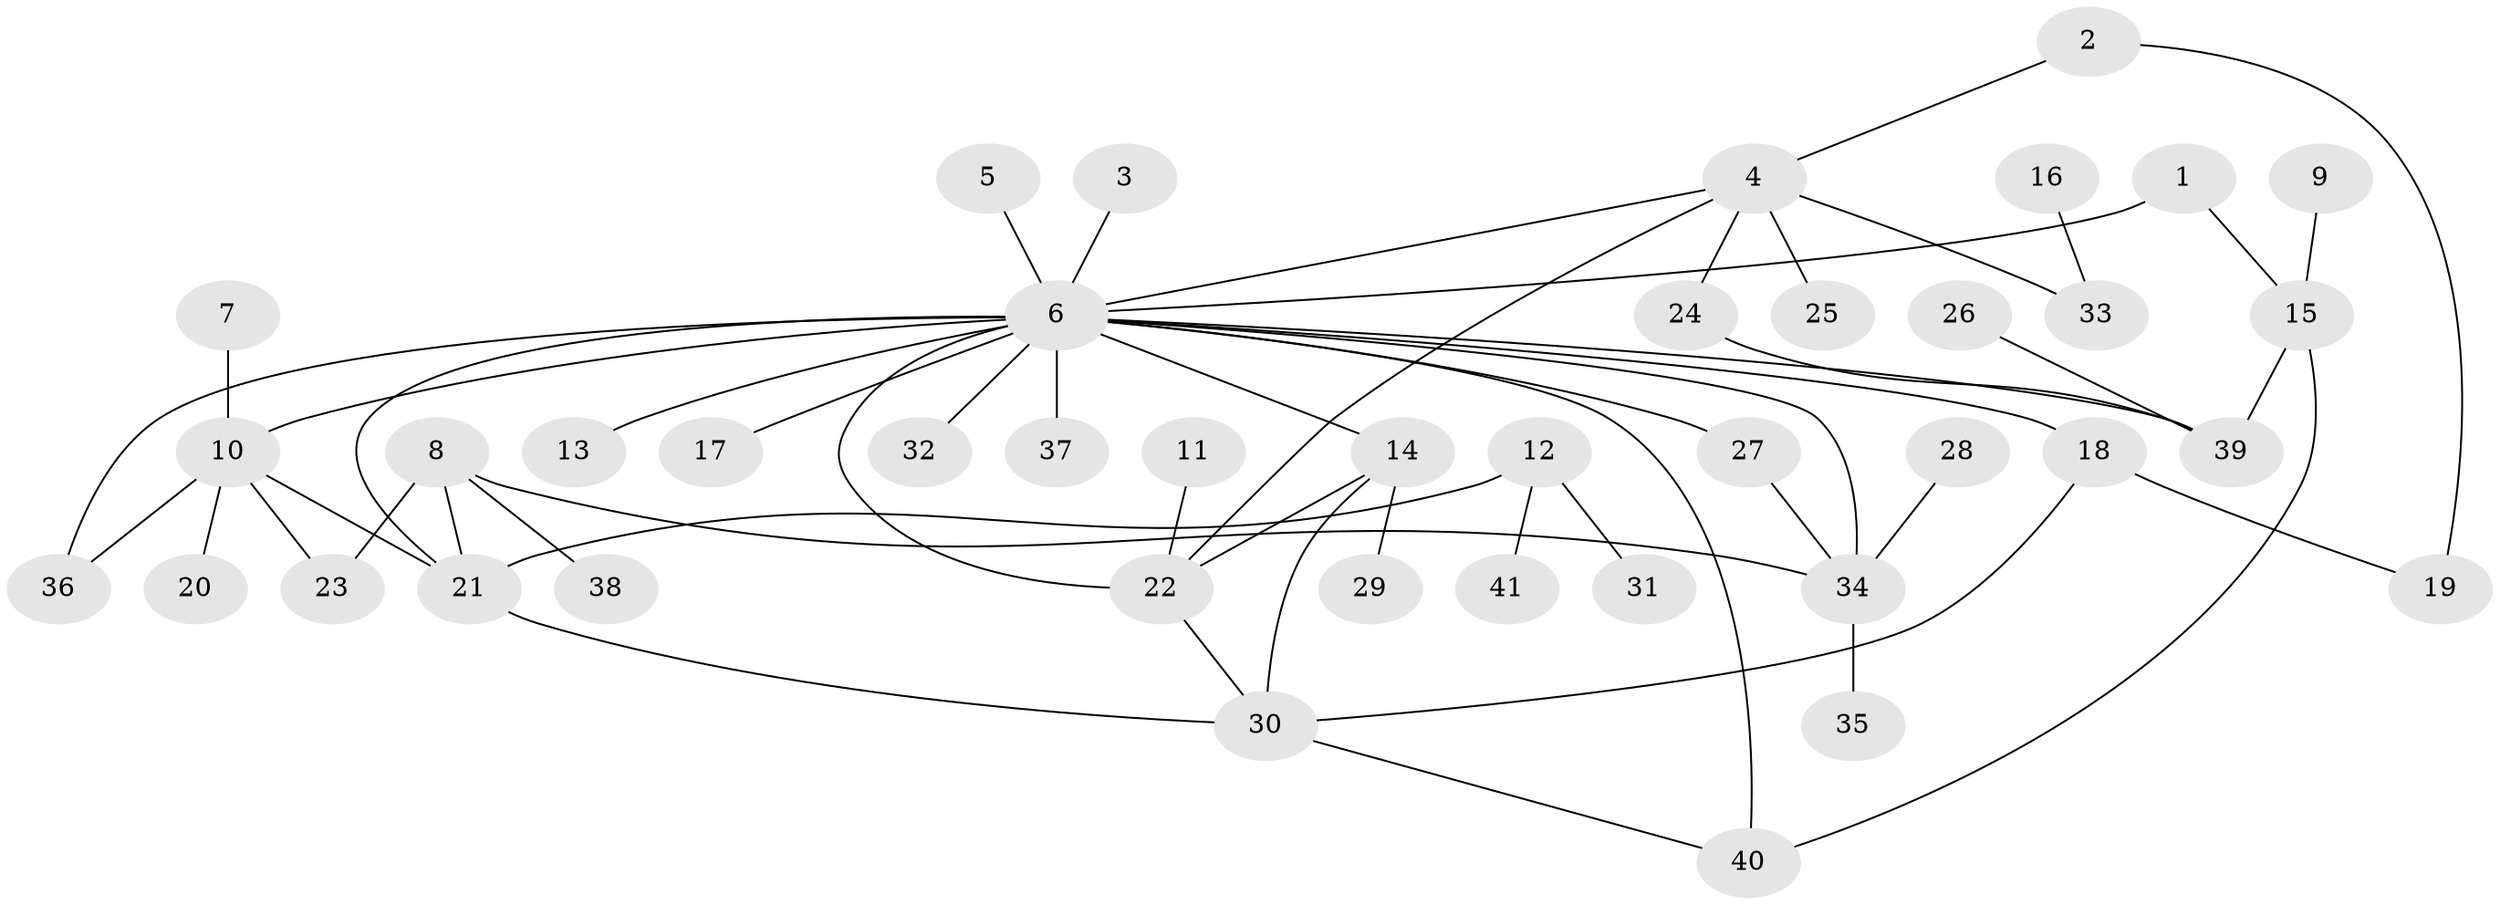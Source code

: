 // original degree distribution, {23: 0.012345679012345678, 4: 0.07407407407407407, 2: 0.19753086419753085, 8: 0.012345679012345678, 1: 0.5432098765432098, 9: 0.012345679012345678, 6: 0.024691358024691357, 7: 0.04938271604938271, 3: 0.07407407407407407}
// Generated by graph-tools (version 1.1) at 2025/01/03/09/25 03:01:49]
// undirected, 41 vertices, 55 edges
graph export_dot {
graph [start="1"]
  node [color=gray90,style=filled];
  1;
  2;
  3;
  4;
  5;
  6;
  7;
  8;
  9;
  10;
  11;
  12;
  13;
  14;
  15;
  16;
  17;
  18;
  19;
  20;
  21;
  22;
  23;
  24;
  25;
  26;
  27;
  28;
  29;
  30;
  31;
  32;
  33;
  34;
  35;
  36;
  37;
  38;
  39;
  40;
  41;
  1 -- 6 [weight=1.0];
  1 -- 15 [weight=1.0];
  2 -- 4 [weight=1.0];
  2 -- 19 [weight=1.0];
  3 -- 6 [weight=1.0];
  4 -- 6 [weight=1.0];
  4 -- 22 [weight=1.0];
  4 -- 24 [weight=1.0];
  4 -- 25 [weight=1.0];
  4 -- 33 [weight=1.0];
  5 -- 6 [weight=1.0];
  6 -- 10 [weight=1.0];
  6 -- 13 [weight=1.0];
  6 -- 14 [weight=1.0];
  6 -- 17 [weight=1.0];
  6 -- 18 [weight=1.0];
  6 -- 21 [weight=2.0];
  6 -- 22 [weight=1.0];
  6 -- 27 [weight=1.0];
  6 -- 32 [weight=1.0];
  6 -- 34 [weight=1.0];
  6 -- 36 [weight=1.0];
  6 -- 37 [weight=1.0];
  6 -- 39 [weight=1.0];
  6 -- 40 [weight=1.0];
  7 -- 10 [weight=1.0];
  8 -- 21 [weight=1.0];
  8 -- 23 [weight=1.0];
  8 -- 34 [weight=1.0];
  8 -- 38 [weight=1.0];
  9 -- 15 [weight=1.0];
  10 -- 20 [weight=1.0];
  10 -- 21 [weight=1.0];
  10 -- 23 [weight=1.0];
  10 -- 36 [weight=1.0];
  11 -- 22 [weight=1.0];
  12 -- 21 [weight=1.0];
  12 -- 31 [weight=1.0];
  12 -- 41 [weight=1.0];
  14 -- 22 [weight=1.0];
  14 -- 29 [weight=1.0];
  14 -- 30 [weight=1.0];
  15 -- 39 [weight=1.0];
  15 -- 40 [weight=1.0];
  16 -- 33 [weight=1.0];
  18 -- 19 [weight=1.0];
  18 -- 30 [weight=1.0];
  21 -- 30 [weight=1.0];
  22 -- 30 [weight=1.0];
  24 -- 39 [weight=1.0];
  26 -- 39 [weight=1.0];
  27 -- 34 [weight=1.0];
  28 -- 34 [weight=1.0];
  30 -- 40 [weight=1.0];
  34 -- 35 [weight=1.0];
}

